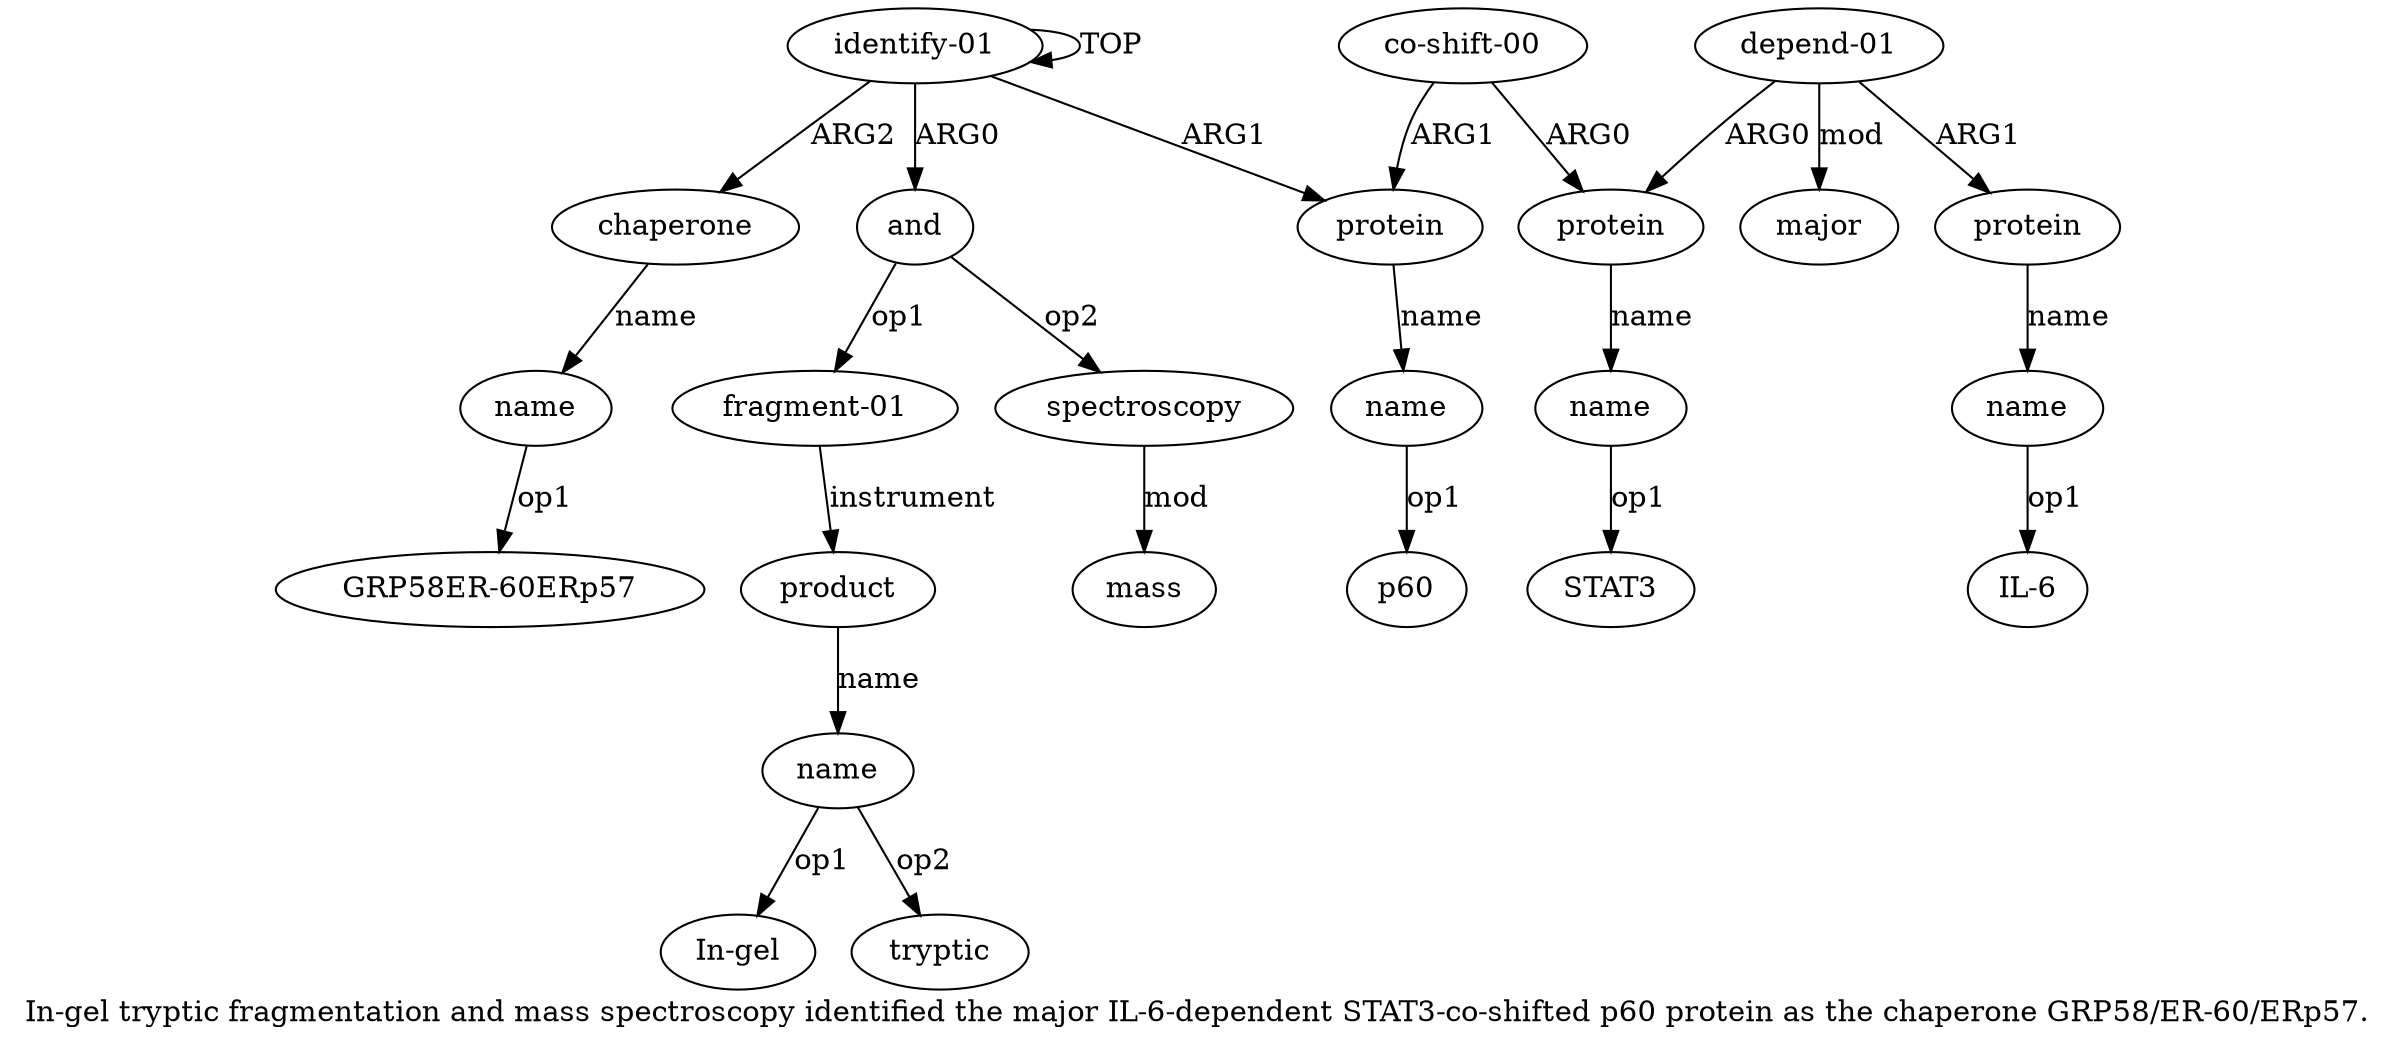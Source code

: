 digraph  {
	graph [label="In-gel tryptic fragmentation and mass spectroscopy identified the major IL-6-dependent STAT3-co-shifted p60 protein as the chaperone \
GRP58/ER-60/ERp57."];
	node [label="\N"];
	"a17 GRP58ER-60ERp57"	 [color=black,
		gold_ind=-1,
		gold_label="GRP58ER-60ERp57",
		label="GRP58ER-60ERp57",
		test_ind=-1,
		test_label="GRP58ER-60ERp57"];
	"a11 STAT3"	 [color=black,
		gold_ind=-1,
		gold_label=STAT3,
		label=STAT3,
		test_ind=-1,
		test_label=STAT3];
	"a4 In-gel"	 [color=black,
		gold_ind=-1,
		gold_label="In-gel",
		label="In-gel",
		test_ind=-1,
		test_label="In-gel"];
	a15	 [color=black,
		gold_ind=15,
		gold_label=major,
		label=major,
		test_ind=15,
		test_label=major];
	a14	 [color=black,
		gold_ind=14,
		gold_label=name,
		label=name,
		test_ind=14,
		test_label=name];
	"a14 IL-6"	 [color=black,
		gold_ind=-1,
		gold_label="IL-6",
		label="IL-6",
		test_ind=-1,
		test_label="IL-6"];
	a14 -> "a14 IL-6" [key=0,
	color=black,
	gold_label=op1,
	label=op1,
	test_label=op1];
a17 [color=black,
	gold_ind=17,
	gold_label=name,
	label=name,
	test_ind=17,
	test_label=name];
a17 -> "a17 GRP58ER-60ERp57" [key=0,
color=black,
gold_label=op1,
label=op1,
test_label=op1];
a16 [color=black,
gold_ind=16,
gold_label=chaperone,
label=chaperone,
test_ind=16,
test_label=chaperone];
a16 -> a17 [key=0,
color=black,
gold_label=name,
label=name,
test_label=name];
a11 [color=black,
gold_ind=11,
gold_label=name,
label=name,
test_ind=11,
test_label=name];
a11 -> "a11 STAT3" [key=0,
color=black,
gold_label=op1,
label=op1,
test_label=op1];
a10 [color=black,
gold_ind=10,
gold_label=protein,
label=protein,
test_ind=10,
test_label=protein];
a10 -> a11 [key=0,
color=black,
gold_label=name,
label=name,
test_label=name];
a13 [color=black,
gold_ind=13,
gold_label=protein,
label=protein,
test_ind=13,
test_label=protein];
a13 -> a14 [key=0,
color=black,
gold_label=name,
label=name,
test_label=name];
a12 [color=black,
gold_ind=12,
gold_label="depend-01",
label="depend-01",
test_ind=12,
test_label="depend-01"];
a12 -> a15 [key=0,
color=black,
gold_label=mod,
label=mod,
test_label=mod];
a12 -> a10 [key=0,
color=black,
gold_label=ARG0,
label=ARG0,
test_label=ARG0];
a12 -> a13 [key=0,
color=black,
gold_label=ARG1,
label=ARG1,
test_label=ARG1];
a1 [color=black,
gold_ind=1,
gold_label=and,
label=and,
test_ind=1,
test_label=and];
a2 [color=black,
gold_ind=2,
gold_label="fragment-01",
label="fragment-01",
test_ind=2,
test_label="fragment-01"];
a1 -> a2 [key=0,
color=black,
gold_label=op1,
label=op1,
test_label=op1];
a5 [color=black,
gold_ind=5,
gold_label=spectroscopy,
label=spectroscopy,
test_ind=5,
test_label=spectroscopy];
a1 -> a5 [key=0,
color=black,
gold_label=op2,
label=op2,
test_label=op2];
a0 [color=black,
gold_ind=0,
gold_label="identify-01",
label="identify-01",
test_ind=0,
test_label="identify-01"];
a0 -> a16 [key=0,
color=black,
gold_label=ARG2,
label=ARG2,
test_label=ARG2];
a0 -> a1 [key=0,
color=black,
gold_label=ARG0,
label=ARG0,
test_label=ARG0];
a0 -> a0 [key=0,
color=black,
gold_label=TOP,
label=TOP,
test_label=TOP];
a7 [color=black,
gold_ind=7,
gold_label=protein,
label=protein,
test_ind=7,
test_label=protein];
a0 -> a7 [key=0,
color=black,
gold_label=ARG1,
label=ARG1,
test_label=ARG1];
a3 [color=black,
gold_ind=3,
gold_label=product,
label=product,
test_ind=3,
test_label=product];
a4 [color=black,
gold_ind=4,
gold_label=name,
label=name,
test_ind=4,
test_label=name];
a3 -> a4 [key=0,
color=black,
gold_label=name,
label=name,
test_label=name];
a2 -> a3 [key=0,
color=black,
gold_label=instrument,
label=instrument,
test_label=instrument];
a6 [color=black,
gold_ind=6,
gold_label=mass,
label=mass,
test_ind=6,
test_label=mass];
a5 -> a6 [key=0,
color=black,
gold_label=mod,
label=mod,
test_label=mod];
a4 -> "a4 In-gel" [key=0,
color=black,
gold_label=op1,
label=op1,
test_label=op1];
"a4 tryptic" [color=black,
gold_ind=-1,
gold_label=tryptic,
label=tryptic,
test_ind=-1,
test_label=tryptic];
a4 -> "a4 tryptic" [key=0,
color=black,
gold_label=op2,
label=op2,
test_label=op2];
a8 [color=black,
gold_ind=8,
gold_label=name,
label=name,
test_ind=8,
test_label=name];
a7 -> a8 [key=0,
color=black,
gold_label=name,
label=name,
test_label=name];
a9 [color=black,
gold_ind=9,
gold_label="co-shift-00",
label="co-shift-00",
test_ind=9,
test_label="co-shift-00"];
a9 -> a10 [key=0,
color=black,
gold_label=ARG0,
label=ARG0,
test_label=ARG0];
a9 -> a7 [key=0,
color=black,
gold_label=ARG1,
label=ARG1,
test_label=ARG1];
"a8 p60" [color=black,
gold_ind=-1,
gold_label=p60,
label=p60,
test_ind=-1,
test_label=p60];
a8 -> "a8 p60" [key=0,
color=black,
gold_label=op1,
label=op1,
test_label=op1];
}
